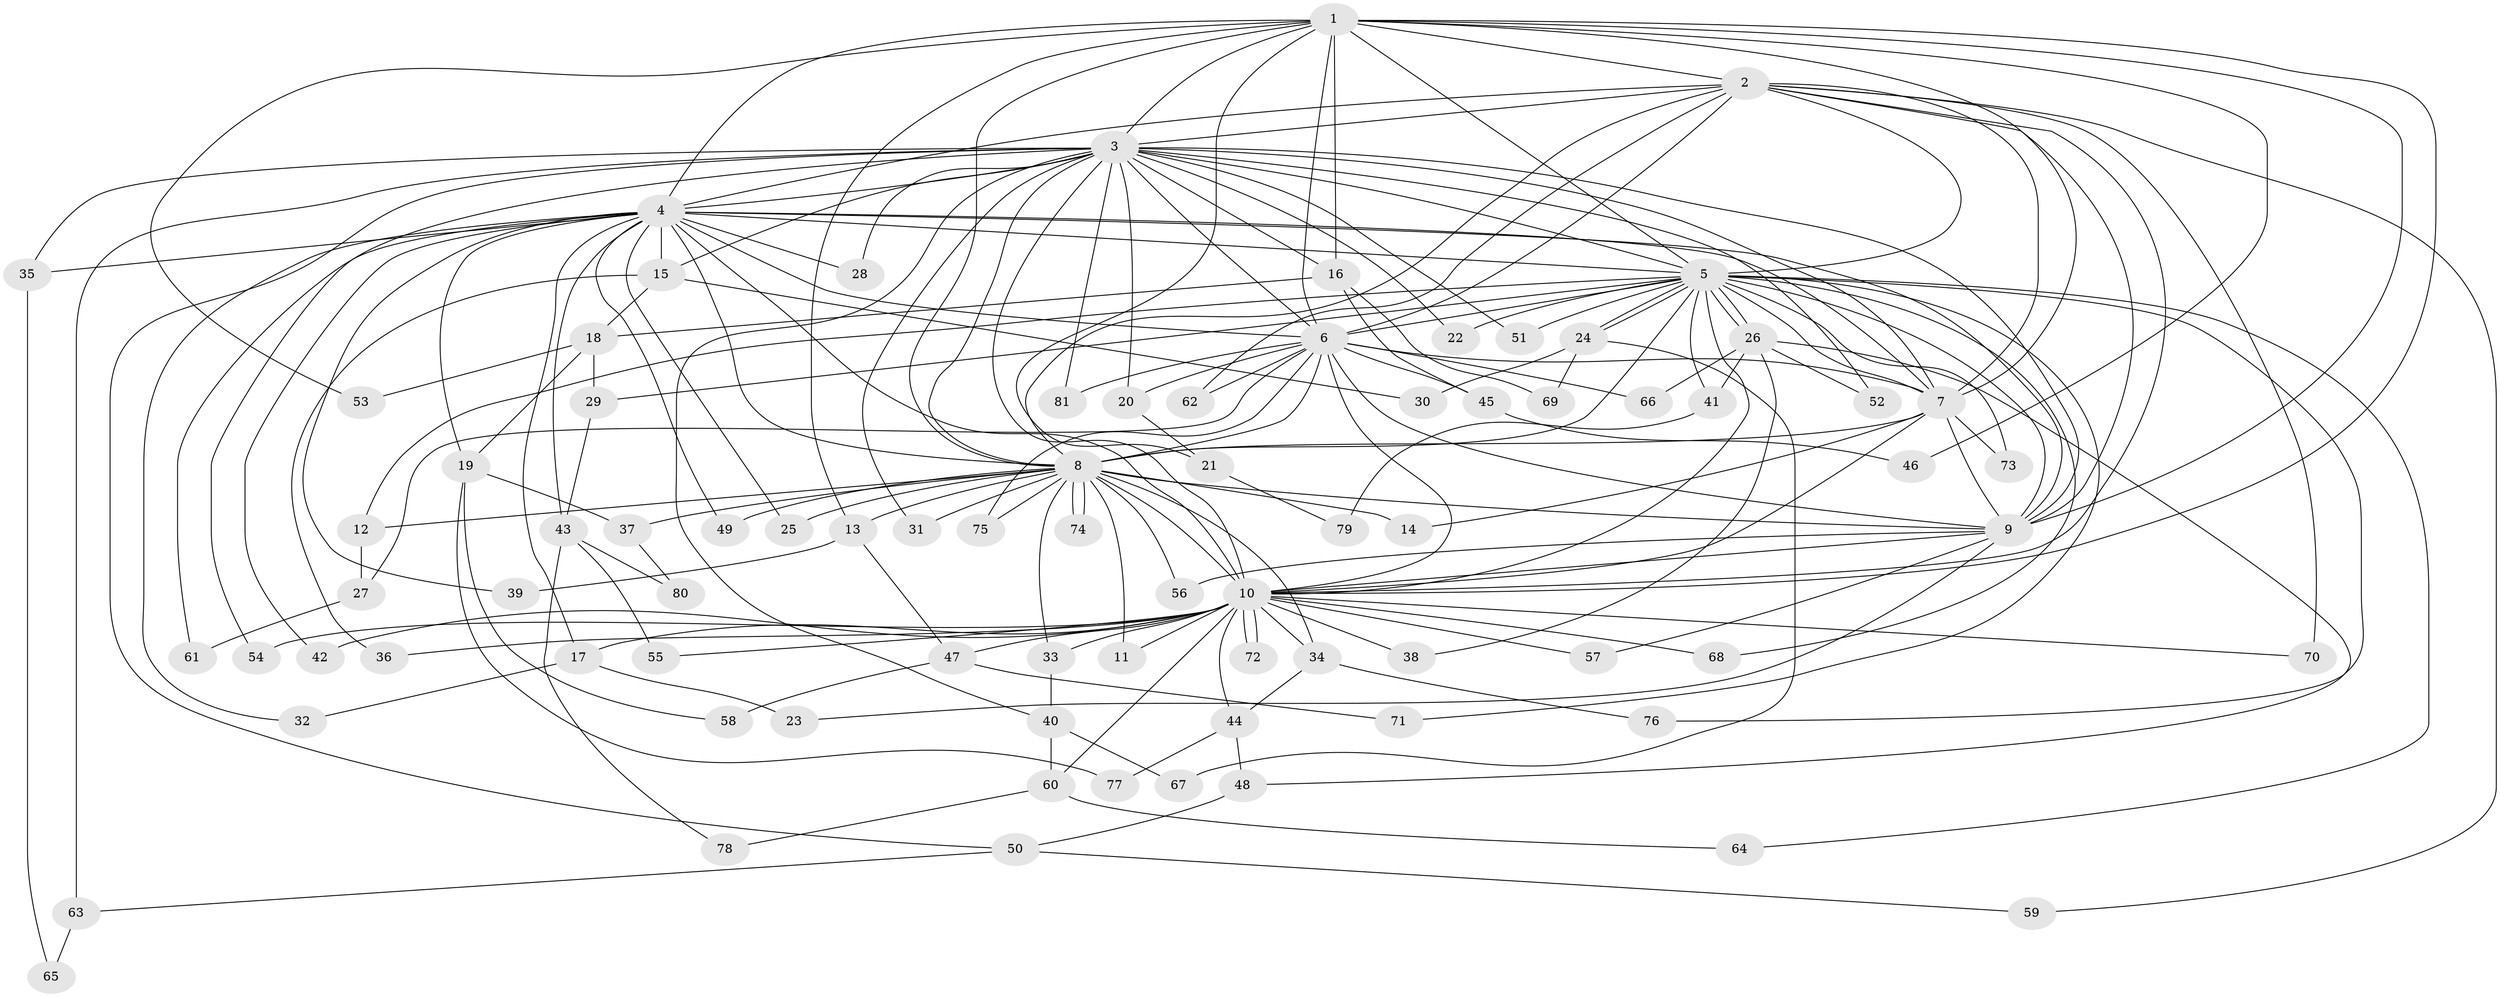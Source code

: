 // coarse degree distribution, {23: 0.03389830508474576, 21: 0.01694915254237288, 18: 0.01694915254237288, 13: 0.01694915254237288, 10: 0.01694915254237288, 19: 0.01694915254237288, 2: 0.5084745762711864, 4: 0.13559322033898305, 5: 0.06779661016949153, 6: 0.01694915254237288, 3: 0.13559322033898305, 7: 0.01694915254237288}
// Generated by graph-tools (version 1.1) at 2025/41/03/06/25 10:41:44]
// undirected, 81 vertices, 187 edges
graph export_dot {
graph [start="1"]
  node [color=gray90,style=filled];
  1;
  2;
  3;
  4;
  5;
  6;
  7;
  8;
  9;
  10;
  11;
  12;
  13;
  14;
  15;
  16;
  17;
  18;
  19;
  20;
  21;
  22;
  23;
  24;
  25;
  26;
  27;
  28;
  29;
  30;
  31;
  32;
  33;
  34;
  35;
  36;
  37;
  38;
  39;
  40;
  41;
  42;
  43;
  44;
  45;
  46;
  47;
  48;
  49;
  50;
  51;
  52;
  53;
  54;
  55;
  56;
  57;
  58;
  59;
  60;
  61;
  62;
  63;
  64;
  65;
  66;
  67;
  68;
  69;
  70;
  71;
  72;
  73;
  74;
  75;
  76;
  77;
  78;
  79;
  80;
  81;
  1 -- 2;
  1 -- 3;
  1 -- 4;
  1 -- 5;
  1 -- 6;
  1 -- 7;
  1 -- 8;
  1 -- 9;
  1 -- 10;
  1 -- 13;
  1 -- 16;
  1 -- 21;
  1 -- 46;
  1 -- 53;
  2 -- 3;
  2 -- 4;
  2 -- 5;
  2 -- 6;
  2 -- 7;
  2 -- 8;
  2 -- 9;
  2 -- 10;
  2 -- 59;
  2 -- 62;
  2 -- 70;
  3 -- 4;
  3 -- 5;
  3 -- 6;
  3 -- 7;
  3 -- 8;
  3 -- 9;
  3 -- 10;
  3 -- 15;
  3 -- 16;
  3 -- 20;
  3 -- 22;
  3 -- 28;
  3 -- 31;
  3 -- 35;
  3 -- 40;
  3 -- 50;
  3 -- 51;
  3 -- 52;
  3 -- 54;
  3 -- 63;
  3 -- 81;
  4 -- 5;
  4 -- 6;
  4 -- 7;
  4 -- 8;
  4 -- 9;
  4 -- 10;
  4 -- 15;
  4 -- 17;
  4 -- 19;
  4 -- 25;
  4 -- 28;
  4 -- 32;
  4 -- 35;
  4 -- 39;
  4 -- 42;
  4 -- 43;
  4 -- 49;
  4 -- 61;
  5 -- 6;
  5 -- 7;
  5 -- 8;
  5 -- 9;
  5 -- 10;
  5 -- 12;
  5 -- 22;
  5 -- 24;
  5 -- 24;
  5 -- 26;
  5 -- 26;
  5 -- 29;
  5 -- 41;
  5 -- 51;
  5 -- 64;
  5 -- 68;
  5 -- 71;
  5 -- 73;
  5 -- 76;
  6 -- 7;
  6 -- 8;
  6 -- 9;
  6 -- 10;
  6 -- 20;
  6 -- 27;
  6 -- 45;
  6 -- 62;
  6 -- 66;
  6 -- 75;
  6 -- 81;
  7 -- 8;
  7 -- 9;
  7 -- 10;
  7 -- 14;
  7 -- 73;
  8 -- 9;
  8 -- 10;
  8 -- 11;
  8 -- 12;
  8 -- 13;
  8 -- 14;
  8 -- 25;
  8 -- 31;
  8 -- 33;
  8 -- 34;
  8 -- 37;
  8 -- 49;
  8 -- 56;
  8 -- 74;
  8 -- 74;
  8 -- 75;
  9 -- 10;
  9 -- 23;
  9 -- 56;
  9 -- 57;
  10 -- 11;
  10 -- 17;
  10 -- 33;
  10 -- 34;
  10 -- 36;
  10 -- 38;
  10 -- 42;
  10 -- 44;
  10 -- 47;
  10 -- 54;
  10 -- 55;
  10 -- 57;
  10 -- 60;
  10 -- 68;
  10 -- 70;
  10 -- 72;
  10 -- 72;
  12 -- 27;
  13 -- 39;
  13 -- 47;
  15 -- 18;
  15 -- 30;
  15 -- 36;
  16 -- 18;
  16 -- 45;
  16 -- 69;
  17 -- 23;
  17 -- 32;
  18 -- 19;
  18 -- 29;
  18 -- 53;
  19 -- 37;
  19 -- 58;
  19 -- 77;
  20 -- 21;
  21 -- 79;
  24 -- 30;
  24 -- 67;
  24 -- 69;
  26 -- 38;
  26 -- 41;
  26 -- 48;
  26 -- 52;
  26 -- 66;
  27 -- 61;
  29 -- 43;
  33 -- 40;
  34 -- 44;
  34 -- 76;
  35 -- 65;
  37 -- 80;
  40 -- 60;
  40 -- 67;
  41 -- 79;
  43 -- 55;
  43 -- 78;
  43 -- 80;
  44 -- 48;
  44 -- 77;
  45 -- 46;
  47 -- 58;
  47 -- 71;
  48 -- 50;
  50 -- 59;
  50 -- 63;
  60 -- 64;
  60 -- 78;
  63 -- 65;
}
